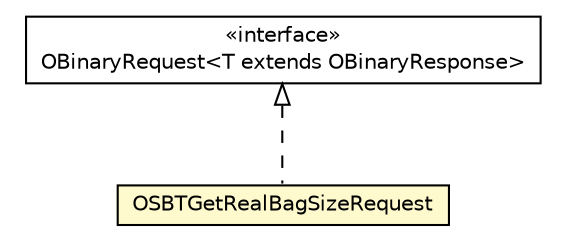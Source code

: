 #!/usr/local/bin/dot
#
# Class diagram 
# Generated by UMLGraph version R5_6-24-gf6e263 (http://www.umlgraph.org/)
#

digraph G {
	edge [fontname="Helvetica",fontsize=10,labelfontname="Helvetica",labelfontsize=10];
	node [fontname="Helvetica",fontsize=10,shape=plaintext];
	nodesep=0.25;
	ranksep=0.5;
	// com.orientechnologies.orient.client.remote.OBinaryRequest<T extends com.orientechnologies.orient.client.remote.OBinaryResponse>
	c5698257 [label=<<table title="com.orientechnologies.orient.client.remote.OBinaryRequest" border="0" cellborder="1" cellspacing="0" cellpadding="2" port="p" href="../OBinaryRequest.html">
		<tr><td><table border="0" cellspacing="0" cellpadding="1">
<tr><td align="center" balign="center"> &#171;interface&#187; </td></tr>
<tr><td align="center" balign="center"> OBinaryRequest&lt;T extends OBinaryResponse&gt; </td></tr>
		</table></td></tr>
		</table>>, URL="../OBinaryRequest.html", fontname="Helvetica", fontcolor="black", fontsize=10.0];
	// com.orientechnologies.orient.client.remote.message.OSBTGetRealBagSizeRequest
	c5698269 [label=<<table title="com.orientechnologies.orient.client.remote.message.OSBTGetRealBagSizeRequest" border="0" cellborder="1" cellspacing="0" cellpadding="2" port="p" bgcolor="lemonChiffon" href="./OSBTGetRealBagSizeRequest.html">
		<tr><td><table border="0" cellspacing="0" cellpadding="1">
<tr><td align="center" balign="center"> OSBTGetRealBagSizeRequest </td></tr>
		</table></td></tr>
		</table>>, URL="./OSBTGetRealBagSizeRequest.html", fontname="Helvetica", fontcolor="black", fontsize=10.0];
	//com.orientechnologies.orient.client.remote.message.OSBTGetRealBagSizeRequest implements com.orientechnologies.orient.client.remote.OBinaryRequest<T extends com.orientechnologies.orient.client.remote.OBinaryResponse>
	c5698257:p -> c5698269:p [dir=back,arrowtail=empty,style=dashed];
}

